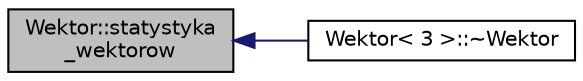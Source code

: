 digraph "Wektor::statystyka_wektorow"
{
  edge [fontname="Helvetica",fontsize="10",labelfontname="Helvetica",labelfontsize="10"];
  node [fontname="Helvetica",fontsize="10",shape=record];
  rankdir="LR";
  Node21 [label="Wektor::statystyka\l_wektorow",height=0.2,width=0.4,color="black", fillcolor="grey75", style="filled", fontcolor="black"];
  Node21 -> Node22 [dir="back",color="midnightblue",fontsize="10",style="solid",fontname="Helvetica"];
  Node22 [label="Wektor\< 3 \>::~Wektor",height=0.2,width=0.4,color="black", fillcolor="white", style="filled",URL="$class_wektor.html#a08017a99d115b17957e728d5ac2dc432"];
}
